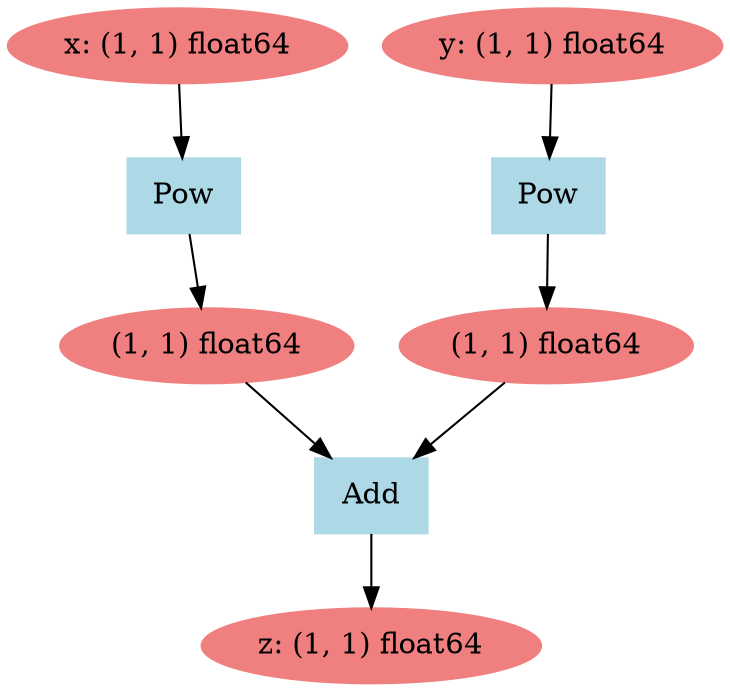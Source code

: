 digraph g {
2117961354640 [label="z: (1, 1) float64", color=lightcoral, style=filled]
2117961353440 [label ="Add", color=lightblue, style=filled, shape=box]
2117960449520 -> 2117961353440
2117961353680 -> 2117961353440
2117961353440 -> 2117961354640
2117960449520 [label="(1, 1) float64", color=lightcoral, style=filled]
2117961353680 [label="(1, 1) float64", color=lightcoral, style=filled]
2117960446304 [label ="Pow", color=lightblue, style=filled, shape=box]
2117922324336 -> 2117960446304
2117960446304 -> 2117961353680
2117922324336 [label="y: (1, 1) float64", color=lightcoral, style=filled]
2117922324288 [label ="Pow", color=lightblue, style=filled, shape=box]
2117922324384 -> 2117922324288
2117922324288 -> 2117960449520
2117922324384 [label="x: (1, 1) float64", color=lightcoral, style=filled]
}